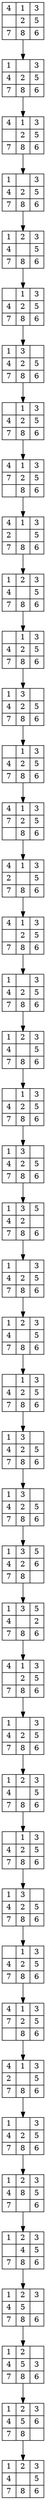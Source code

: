digraph "IDS step graph" {
	node [shape=record]
	0 [label="{4| |7}|{1|2|8}|{3|5|6}"]
	1 [label="{1|4|7}|{ |2|8}|{3|5|6}"]
	0 -> 1
	2 [label="{4| |7}|{1|2|8}|{3|5|6}"]
	1 -> 2
	3 [label="{1|4|7}|{ |2|8}|{3|5|6}"]
	2 -> 3
	4 [label="{1|4|7}|{2| |8}|{3|5|6}"]
	3 -> 4
	5 [label="{ |4|7}|{1|2|8}|{3|5|6}"]
	4 -> 5
	6 [label="{1|4|7}|{3|2|8}|{ |5|6}"]
	5 -> 6
	7 [label="{ |4|7}|{1|2|8}|{3|5|6}"]
	6 -> 7
	8 [label="{4|7| }|{1|2|8}|{3|5|6}"]
	7 -> 8
	9 [label="{4|2|7}|{1| |8}|{3|5|6}"]
	8 -> 9
	10 [label="{1|4|7}|{2| |8}|{3|5|6}"]
	9 -> 10
	11 [label="{ |4|7}|{1|2|8}|{3|5|6}"]
	10 -> 11
	12 [label="{1|4|7}|{3|2|8}|{ |5|6}"]
	11 -> 12
	13 [label="{ |4|7}|{1|2|8}|{3|5|6}"]
	12 -> 13
	14 [label="{4|7| }|{1|2|8}|{3|5|6}"]
	13 -> 14
	15 [label="{4|2|7}|{1| |8}|{3|5|6}"]
	14 -> 15
	16 [label="{4| |7}|{1|2|8}|{3|5|6}"]
	15 -> 16
	17 [label="{1|4|7}|{ |2|8}|{3|5|6}"]
	16 -> 17
	18 [label="{1|4|7}|{2| |8}|{3|5|6}"]
	17 -> 18
	19 [label="{ |4|7}|{1|2|8}|{3|5|6}"]
	18 -> 19
	20 [label="{1|4|7}|{3|2|8}|{ |5|6}"]
	19 -> 20
	21 [label="{1|4|7}|{3|2|8}|{5| |6}"]
	20 -> 21
	22 [label="{1|4|7}|{ |2|8}|{3|5|6}"]
	21 -> 22
	23 [label="{1|4|7}|{2| |8}|{3|5|6}"]
	22 -> 23
	24 [label="{ |4|7}|{1|2|8}|{3|5|6}"]
	23 -> 24
	25 [label="{1|4|7}|{3|2|8}|{ |5|6}"]
	24 -> 25
	26 [label="{1|4|7}|{3|2|8}|{ |5|6}"]
	25 -> 26
	27 [label="{1|4|7}|{3|2|8}|{5|6| }"]
	26 -> 27
	28 [label="{1|4|7}|{3| |8}|{5|2|6}"]
	27 -> 28
	29 [label="{4| |7}|{1|2|8}|{3|5|6}"]
	28 -> 29
	30 [label="{1|4|7}|{ |2|8}|{3|5|6}"]
	29 -> 30
	31 [label="{1|4|7}|{2| |8}|{3|5|6}"]
	30 -> 31
	32 [label="{ |4|7}|{1|2|8}|{3|5|6}"]
	31 -> 32
	33 [label="{1|4|7}|{3|2|8}|{ |5|6}"]
	32 -> 33
	34 [label="{ |4|7}|{1|2|8}|{3|5|6}"]
	33 -> 34
	35 [label="{4|7| }|{1|2|8}|{3|5|6}"]
	34 -> 35
	36 [label="{4|2|7}|{1| |8}|{3|5|6}"]
	35 -> 36
	37 [label="{1|4|7}|{ |2|8}|{3|5|6}"]
	36 -> 37
	38 [label="{1|4|7}|{2|8| }|{3|5|6}"]
	37 -> 38
	39 [label="{1| |7}|{2|4|8}|{3|5|6}"]
	38 -> 39
	40 [label="{1|4|7}|{2|5|8}|{3| |6}"]
	39 -> 40
	41 [label="{1|4|7}|{2|5|8}|{ |3|6}"]
	40 -> 41
	42 [label="{1|4|7}|{2|5|8}|{3|6| }"]
	41 -> 42
	43 [label="{1|4|7}|{2| |8}|{3|5|6}"]
	42 -> 43
}
